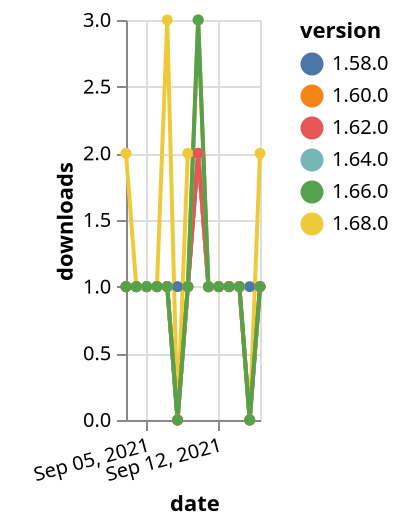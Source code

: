 {"$schema": "https://vega.github.io/schema/vega-lite/v5.json", "description": "A simple bar chart with embedded data.", "data": {"values": [{"date": "2021-09-03", "total": 173, "delta": 1, "version": "1.64.0"}, {"date": "2021-09-04", "total": 174, "delta": 1, "version": "1.64.0"}, {"date": "2021-09-05", "total": 175, "delta": 1, "version": "1.64.0"}, {"date": "2021-09-06", "total": 176, "delta": 1, "version": "1.64.0"}, {"date": "2021-09-07", "total": 177, "delta": 1, "version": "1.64.0"}, {"date": "2021-09-08", "total": 177, "delta": 0, "version": "1.64.0"}, {"date": "2021-09-09", "total": 178, "delta": 1, "version": "1.64.0"}, {"date": "2021-09-10", "total": 180, "delta": 2, "version": "1.64.0"}, {"date": "2021-09-11", "total": 181, "delta": 1, "version": "1.64.0"}, {"date": "2021-09-12", "total": 182, "delta": 1, "version": "1.64.0"}, {"date": "2021-09-13", "total": 183, "delta": 1, "version": "1.64.0"}, {"date": "2021-09-14", "total": 184, "delta": 1, "version": "1.64.0"}, {"date": "2021-09-15", "total": 184, "delta": 0, "version": "1.64.0"}, {"date": "2021-09-16", "total": 185, "delta": 1, "version": "1.64.0"}, {"date": "2021-09-03", "total": 245, "delta": 1, "version": "1.58.0"}, {"date": "2021-09-04", "total": 246, "delta": 1, "version": "1.58.0"}, {"date": "2021-09-05", "total": 247, "delta": 1, "version": "1.58.0"}, {"date": "2021-09-06", "total": 248, "delta": 1, "version": "1.58.0"}, {"date": "2021-09-07", "total": 249, "delta": 1, "version": "1.58.0"}, {"date": "2021-09-08", "total": 250, "delta": 1, "version": "1.58.0"}, {"date": "2021-09-09", "total": 251, "delta": 1, "version": "1.58.0"}, {"date": "2021-09-10", "total": 253, "delta": 2, "version": "1.58.0"}, {"date": "2021-09-11", "total": 254, "delta": 1, "version": "1.58.0"}, {"date": "2021-09-12", "total": 255, "delta": 1, "version": "1.58.0"}, {"date": "2021-09-13", "total": 256, "delta": 1, "version": "1.58.0"}, {"date": "2021-09-14", "total": 257, "delta": 1, "version": "1.58.0"}, {"date": "2021-09-15", "total": 258, "delta": 1, "version": "1.58.0"}, {"date": "2021-09-16", "total": 259, "delta": 1, "version": "1.58.0"}, {"date": "2021-09-03", "total": 129, "delta": 2, "version": "1.68.0"}, {"date": "2021-09-04", "total": 130, "delta": 1, "version": "1.68.0"}, {"date": "2021-09-05", "total": 131, "delta": 1, "version": "1.68.0"}, {"date": "2021-09-06", "total": 132, "delta": 1, "version": "1.68.0"}, {"date": "2021-09-07", "total": 135, "delta": 3, "version": "1.68.0"}, {"date": "2021-09-08", "total": 135, "delta": 0, "version": "1.68.0"}, {"date": "2021-09-09", "total": 137, "delta": 2, "version": "1.68.0"}, {"date": "2021-09-10", "total": 139, "delta": 2, "version": "1.68.0"}, {"date": "2021-09-11", "total": 140, "delta": 1, "version": "1.68.0"}, {"date": "2021-09-12", "total": 141, "delta": 1, "version": "1.68.0"}, {"date": "2021-09-13", "total": 142, "delta": 1, "version": "1.68.0"}, {"date": "2021-09-14", "total": 143, "delta": 1, "version": "1.68.0"}, {"date": "2021-09-15", "total": 143, "delta": 0, "version": "1.68.0"}, {"date": "2021-09-16", "total": 145, "delta": 2, "version": "1.68.0"}, {"date": "2021-09-03", "total": 194, "delta": 1, "version": "1.62.0"}, {"date": "2021-09-04", "total": 195, "delta": 1, "version": "1.62.0"}, {"date": "2021-09-05", "total": 196, "delta": 1, "version": "1.62.0"}, {"date": "2021-09-06", "total": 197, "delta": 1, "version": "1.62.0"}, {"date": "2021-09-07", "total": 198, "delta": 1, "version": "1.62.0"}, {"date": "2021-09-08", "total": 198, "delta": 0, "version": "1.62.0"}, {"date": "2021-09-09", "total": 199, "delta": 1, "version": "1.62.0"}, {"date": "2021-09-10", "total": 201, "delta": 2, "version": "1.62.0"}, {"date": "2021-09-11", "total": 202, "delta": 1, "version": "1.62.0"}, {"date": "2021-09-12", "total": 203, "delta": 1, "version": "1.62.0"}, {"date": "2021-09-13", "total": 204, "delta": 1, "version": "1.62.0"}, {"date": "2021-09-14", "total": 205, "delta": 1, "version": "1.62.0"}, {"date": "2021-09-15", "total": 205, "delta": 0, "version": "1.62.0"}, {"date": "2021-09-16", "total": 206, "delta": 1, "version": "1.62.0"}, {"date": "2021-09-03", "total": 368, "delta": 1, "version": "1.60.0"}, {"date": "2021-09-04", "total": 369, "delta": 1, "version": "1.60.0"}, {"date": "2021-09-05", "total": 370, "delta": 1, "version": "1.60.0"}, {"date": "2021-09-06", "total": 371, "delta": 1, "version": "1.60.0"}, {"date": "2021-09-07", "total": 372, "delta": 1, "version": "1.60.0"}, {"date": "2021-09-08", "total": 372, "delta": 0, "version": "1.60.0"}, {"date": "2021-09-09", "total": 373, "delta": 1, "version": "1.60.0"}, {"date": "2021-09-10", "total": 376, "delta": 3, "version": "1.60.0"}, {"date": "2021-09-11", "total": 377, "delta": 1, "version": "1.60.0"}, {"date": "2021-09-12", "total": 378, "delta": 1, "version": "1.60.0"}, {"date": "2021-09-13", "total": 379, "delta": 1, "version": "1.60.0"}, {"date": "2021-09-14", "total": 380, "delta": 1, "version": "1.60.0"}, {"date": "2021-09-15", "total": 380, "delta": 0, "version": "1.60.0"}, {"date": "2021-09-16", "total": 381, "delta": 1, "version": "1.60.0"}, {"date": "2021-09-03", "total": 211, "delta": 1, "version": "1.66.0"}, {"date": "2021-09-04", "total": 212, "delta": 1, "version": "1.66.0"}, {"date": "2021-09-05", "total": 213, "delta": 1, "version": "1.66.0"}, {"date": "2021-09-06", "total": 214, "delta": 1, "version": "1.66.0"}, {"date": "2021-09-07", "total": 215, "delta": 1, "version": "1.66.0"}, {"date": "2021-09-08", "total": 215, "delta": 0, "version": "1.66.0"}, {"date": "2021-09-09", "total": 216, "delta": 1, "version": "1.66.0"}, {"date": "2021-09-10", "total": 219, "delta": 3, "version": "1.66.0"}, {"date": "2021-09-11", "total": 220, "delta": 1, "version": "1.66.0"}, {"date": "2021-09-12", "total": 221, "delta": 1, "version": "1.66.0"}, {"date": "2021-09-13", "total": 222, "delta": 1, "version": "1.66.0"}, {"date": "2021-09-14", "total": 223, "delta": 1, "version": "1.66.0"}, {"date": "2021-09-15", "total": 223, "delta": 0, "version": "1.66.0"}, {"date": "2021-09-16", "total": 224, "delta": 1, "version": "1.66.0"}]}, "width": "container", "mark": {"type": "line", "point": {"filled": true}}, "encoding": {"x": {"field": "date", "type": "temporal", "timeUnit": "yearmonthdate", "title": "date", "axis": {"labelAngle": -15}}, "y": {"field": "delta", "type": "quantitative", "title": "downloads"}, "color": {"field": "version", "type": "nominal"}, "tooltip": {"field": "delta"}}}